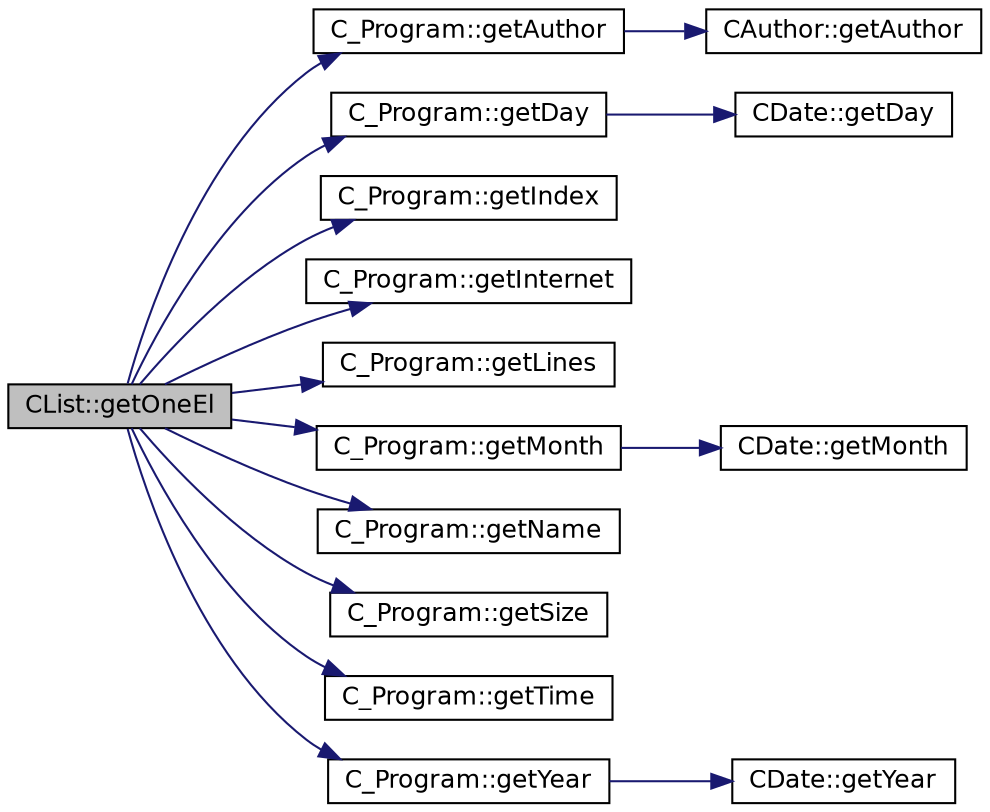 digraph "CList::getOneEl"
{
 // LATEX_PDF_SIZE
  edge [fontname="Helvetica",fontsize="12",labelfontname="Helvetica",labelfontsize="12"];
  node [fontname="Helvetica",fontsize="12",shape=record];
  rankdir="LR";
  Node1 [label="CList::getOneEl",height=0.2,width=0.4,color="black", fillcolor="grey75", style="filled", fontcolor="black",tooltip=" "];
  Node1 -> Node2 [color="midnightblue",fontsize="12",style="solid",fontname="Helvetica"];
  Node2 [label="C_Program::getAuthor",height=0.2,width=0.4,color="black", fillcolor="white", style="filled",URL="$class_c___program.html#af7d01ee17677a85643fde2c9506b612c",tooltip=" "];
  Node2 -> Node3 [color="midnightblue",fontsize="12",style="solid",fontname="Helvetica"];
  Node3 [label="CAuthor::getAuthor",height=0.2,width=0.4,color="black", fillcolor="white", style="filled",URL="$class_c_author.html#a891a8c504fa138e9a83c49674190ad92",tooltip=" "];
  Node1 -> Node4 [color="midnightblue",fontsize="12",style="solid",fontname="Helvetica"];
  Node4 [label="C_Program::getDay",height=0.2,width=0.4,color="black", fillcolor="white", style="filled",URL="$class_c___program.html#a8f248e2c1325e93b9fa81b38db79c9a5",tooltip=" "];
  Node4 -> Node5 [color="midnightblue",fontsize="12",style="solid",fontname="Helvetica"];
  Node5 [label="CDate::getDay",height=0.2,width=0.4,color="black", fillcolor="white", style="filled",URL="$class_c_date.html#a571bfc9b668f9cb57151f22f3ec8897c",tooltip=" "];
  Node1 -> Node6 [color="midnightblue",fontsize="12",style="solid",fontname="Helvetica"];
  Node6 [label="C_Program::getIndex",height=0.2,width=0.4,color="black", fillcolor="white", style="filled",URL="$class_c___program.html#aa4b56d0ff0b46ff3455c557adc2722f6",tooltip=" "];
  Node1 -> Node7 [color="midnightblue",fontsize="12",style="solid",fontname="Helvetica"];
  Node7 [label="C_Program::getInternet",height=0.2,width=0.4,color="black", fillcolor="white", style="filled",URL="$class_c___program.html#ae8e9f4799817f31736f9e496cbca692f",tooltip=" "];
  Node1 -> Node8 [color="midnightblue",fontsize="12",style="solid",fontname="Helvetica"];
  Node8 [label="C_Program::getLines",height=0.2,width=0.4,color="black", fillcolor="white", style="filled",URL="$class_c___program.html#a4c4371f5d6a0da93321647a432caab9a",tooltip=" "];
  Node1 -> Node9 [color="midnightblue",fontsize="12",style="solid",fontname="Helvetica"];
  Node9 [label="C_Program::getMonth",height=0.2,width=0.4,color="black", fillcolor="white", style="filled",URL="$class_c___program.html#a296e135ed8df8b540b1ea008f6624211",tooltip=" "];
  Node9 -> Node10 [color="midnightblue",fontsize="12",style="solid",fontname="Helvetica"];
  Node10 [label="CDate::getMonth",height=0.2,width=0.4,color="black", fillcolor="white", style="filled",URL="$class_c_date.html#a69be2cf9d07bfe1db768044e5ea9ce3f",tooltip=" "];
  Node1 -> Node11 [color="midnightblue",fontsize="12",style="solid",fontname="Helvetica"];
  Node11 [label="C_Program::getName",height=0.2,width=0.4,color="black", fillcolor="white", style="filled",URL="$class_c___program.html#a3b4231c75132f78b63e10c5c63951b72",tooltip=" "];
  Node1 -> Node12 [color="midnightblue",fontsize="12",style="solid",fontname="Helvetica"];
  Node12 [label="C_Program::getSize",height=0.2,width=0.4,color="black", fillcolor="white", style="filled",URL="$class_c___program.html#a10d7c2efddfae0c80de6abd4fc41ac3c",tooltip=" "];
  Node1 -> Node13 [color="midnightblue",fontsize="12",style="solid",fontname="Helvetica"];
  Node13 [label="C_Program::getTime",height=0.2,width=0.4,color="black", fillcolor="white", style="filled",URL="$class_c___program.html#abccae9277a34642cbb5a52bafd1fca99",tooltip=" "];
  Node1 -> Node14 [color="midnightblue",fontsize="12",style="solid",fontname="Helvetica"];
  Node14 [label="C_Program::getYear",height=0.2,width=0.4,color="black", fillcolor="white", style="filled",URL="$class_c___program.html#a238a2fb27df21ca08a85aee0d61497d4",tooltip=" "];
  Node14 -> Node15 [color="midnightblue",fontsize="12",style="solid",fontname="Helvetica"];
  Node15 [label="CDate::getYear",height=0.2,width=0.4,color="black", fillcolor="white", style="filled",URL="$class_c_date.html#a33c54197a9cbf71d017fc12778fefc59",tooltip=" "];
}
